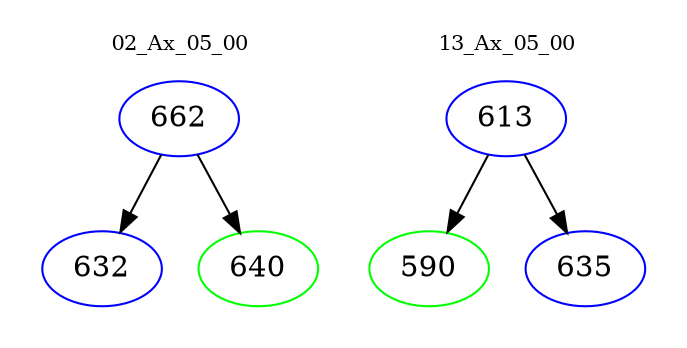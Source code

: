 digraph{
subgraph cluster_0 {
color = white
label = "02_Ax_05_00";
fontsize=10;
T0_662 [label="662", color="blue"]
T0_662 -> T0_632 [color="black"]
T0_632 [label="632", color="blue"]
T0_662 -> T0_640 [color="black"]
T0_640 [label="640", color="green"]
}
subgraph cluster_1 {
color = white
label = "13_Ax_05_00";
fontsize=10;
T1_613 [label="613", color="blue"]
T1_613 -> T1_590 [color="black"]
T1_590 [label="590", color="green"]
T1_613 -> T1_635 [color="black"]
T1_635 [label="635", color="blue"]
}
}
